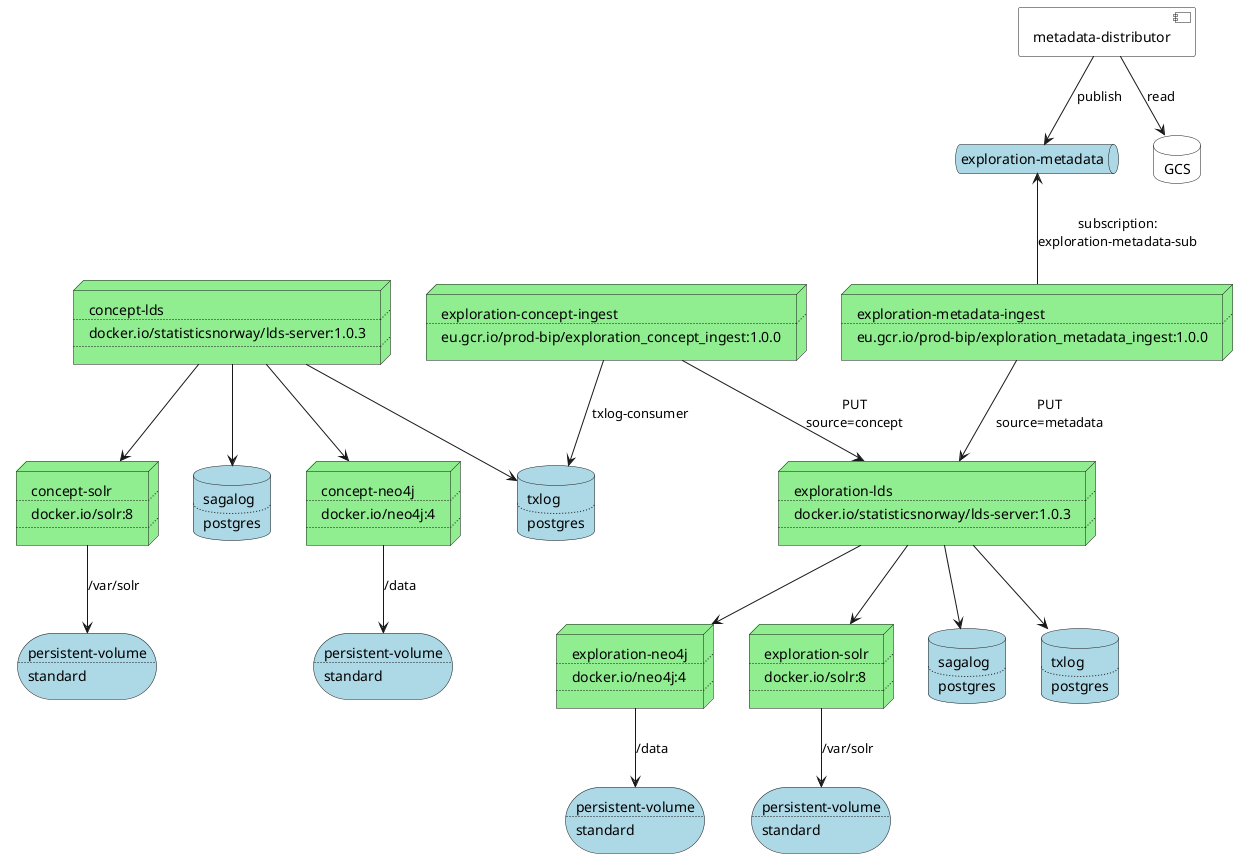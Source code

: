 @startuml

hide stereotype

skinparam node {
	backgroundColor LightGreen
}

skinparam database {
	backgroundColor LightBlue
	backgroundColor<<existing>> transparent
}

skinparam queue {
	backgroundColor LightBlue
}

skinparam storage {
	backgroundColor LightBlue
}

skinparam component {
	backgroundColor transparent
}

node concept_lds [
  concept-lds
  ....
  docker.io/statisticsnorway/lds-server:1.0.3
  ....
]

database concept_sagalog [
  sagalog
  ....
  postgres
]

database concept_txlog [
  txlog
  ....
  postgres
]

node concept_neo4j [
  concept-neo4j
  ....
  docker.io/neo4j:4
  ....
]

storage concept_neo4j_volume [
  persistent-volume
  ....
  standard
]

node concept_solr [
  concept-solr
  ....
  docker.io/solr:8
  ....
]

storage concept_solr_volume [
  persistent-volume
  ....
  standard
]

concept_lds --> concept_sagalog
concept_lds --> concept_txlog
concept_lds --> concept_neo4j
concept_lds --> concept_solr

concept_neo4j --> concept_neo4j_volume : /data
concept_solr --> concept_solr_volume : /var/solr


node exploration_lds [
  exploration-lds
  ....
  docker.io/statisticsnorway/lds-server:1.0.3
  ....
]

database exploration_sagalog [
  sagalog
  ....
  postgres
]

database exploration_txlog [
  txlog
  ....
  postgres
]

node exploration_neo4j [
  exploration-neo4j
  ....
  docker.io/neo4j:4
  ....
]

storage exploration_neo4j_volume [
  persistent-volume
  ....
  standard
]

node exploration_solr [
  exploration-solr
  ....
  docker.io/solr:8
  ....
]

storage exploration_solr_volume [
  persistent-volume
  ....
  standard
]

exploration_lds --> exploration_sagalog
exploration_lds --> exploration_txlog
exploration_lds --> exploration_neo4j
exploration_lds --> exploration_solr

exploration_neo4j --> exploration_neo4j_volume : /data
exploration_solr --> exploration_solr_volume : /var/solr

node exploration_concept_ingest [
  exploration-concept-ingest
  ....
  eu.gcr.io/prod-bip/exploration_concept_ingest:1.0.0
]

exploration_concept_ingest --> exploration_lds : PUT\nsource=concept
exploration_concept_ingest --> concept_txlog : txlog-consumer

node exploration_metadata_ingest [
  exploration-metadata-ingest
  ....
  eu.gcr.io/prod-bip/exploration_metadata_ingest:1.0.0
]

component "metadata-distributor" as distributor

queue "exploration-metadata" as exploration_metadata

database "GCS" as gcs <<existing>>

exploration_metadata <-- exploration_metadata_ingest : subscription:\nexploration-metadata-sub
exploration_metadata_ingest --> exploration_lds : PUT\nsource=metadata

distributor --> exploration_metadata : publish
distributor --> gcs : read

@enduml